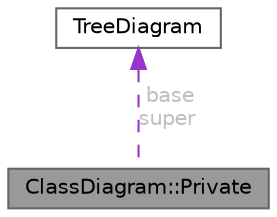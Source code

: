 digraph "ClassDiagram::Private"
{
 // INTERACTIVE_SVG=YES
 // LATEX_PDF_SIZE
  bgcolor="transparent";
  edge [fontname=Helvetica,fontsize=10,labelfontname=Helvetica,labelfontsize=10];
  node [fontname=Helvetica,fontsize=10,shape=box,height=0.2,width=0.4];
  Node1 [id="Node000001",label="ClassDiagram::Private",height=0.2,width=0.4,color="gray40", fillcolor="grey60", style="filled", fontcolor="black",tooltip=" "];
  Node2 -> Node1 [id="edge1_Node000001_Node000002",dir="back",color="darkorchid3",style="dashed",tooltip=" ",label=" base\nsuper",fontcolor="grey" ];
  Node2 [id="Node000002",label="TreeDiagram",height=0.2,width=0.4,color="gray40", fillcolor="white", style="filled",URL="$d4/dc4/class_tree_diagram.html",tooltip="Class representing the tree layout for the built-in class diagram."];
}

